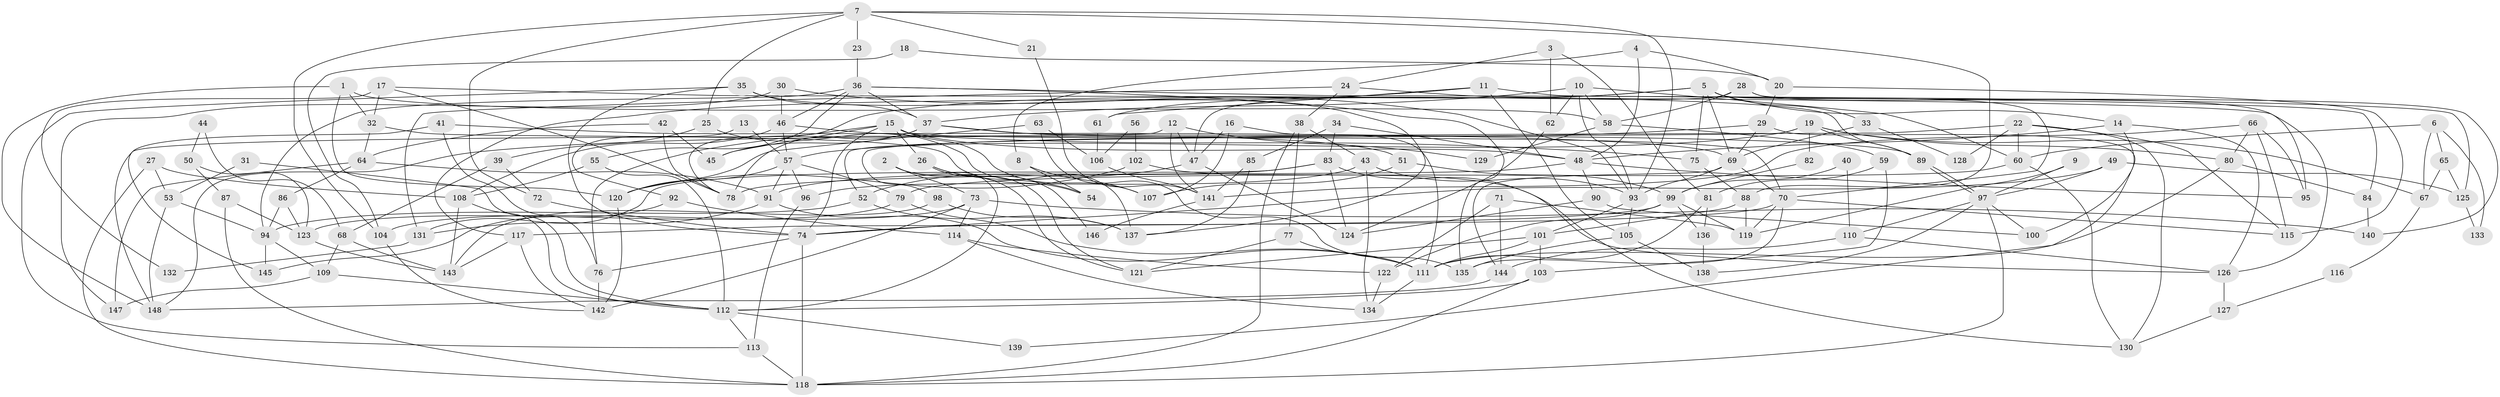 // Generated by graph-tools (version 1.1) at 2025/11/02/27/25 16:11:18]
// undirected, 148 vertices, 296 edges
graph export_dot {
graph [start="1"]
  node [color=gray90,style=filled];
  1;
  2;
  3;
  4;
  5;
  6;
  7;
  8;
  9;
  10;
  11;
  12;
  13;
  14;
  15;
  16;
  17;
  18;
  19;
  20;
  21;
  22;
  23;
  24;
  25;
  26;
  27;
  28;
  29;
  30;
  31;
  32;
  33;
  34;
  35;
  36;
  37;
  38;
  39;
  40;
  41;
  42;
  43;
  44;
  45;
  46;
  47;
  48;
  49;
  50;
  51;
  52;
  53;
  54;
  55;
  56;
  57;
  58;
  59;
  60;
  61;
  62;
  63;
  64;
  65;
  66;
  67;
  68;
  69;
  70;
  71;
  72;
  73;
  74;
  75;
  76;
  77;
  78;
  79;
  80;
  81;
  82;
  83;
  84;
  85;
  86;
  87;
  88;
  89;
  90;
  91;
  92;
  93;
  94;
  95;
  96;
  97;
  98;
  99;
  100;
  101;
  102;
  103;
  104;
  105;
  106;
  107;
  108;
  109;
  110;
  111;
  112;
  113;
  114;
  115;
  116;
  117;
  118;
  119;
  120;
  121;
  122;
  123;
  124;
  125;
  126;
  127;
  128;
  129;
  130;
  131;
  132;
  133;
  134;
  135;
  136;
  137;
  138;
  139;
  140;
  141;
  142;
  143;
  144;
  145;
  146;
  147;
  148;
  1 -- 32;
  1 -- 120;
  1 -- 58;
  1 -- 148;
  2 -- 121;
  2 -- 112;
  2 -- 73;
  3 -- 24;
  3 -- 81;
  3 -- 62;
  4 -- 48;
  4 -- 20;
  4 -- 8;
  5 -- 69;
  5 -- 75;
  5 -- 14;
  5 -- 33;
  5 -- 61;
  5 -- 70;
  5 -- 78;
  6 -- 65;
  6 -- 60;
  6 -- 67;
  6 -- 133;
  7 -- 25;
  7 -- 93;
  7 -- 21;
  7 -- 23;
  7 -- 72;
  7 -- 88;
  7 -- 104;
  8 -- 107;
  8 -- 54;
  9 -- 119;
  9 -- 97;
  10 -- 93;
  10 -- 62;
  10 -- 37;
  10 -- 58;
  10 -- 60;
  11 -- 61;
  11 -- 117;
  11 -- 84;
  11 -- 105;
  12 -- 47;
  12 -- 148;
  12 -- 129;
  12 -- 141;
  13 -- 92;
  13 -- 57;
  14 -- 48;
  14 -- 100;
  14 -- 126;
  15 -- 48;
  15 -- 76;
  15 -- 26;
  15 -- 45;
  15 -- 70;
  15 -- 74;
  15 -- 107;
  16 -- 111;
  16 -- 47;
  16 -- 107;
  17 -- 78;
  17 -- 32;
  17 -- 126;
  17 -- 132;
  18 -- 104;
  18 -- 20;
  19 -- 89;
  19 -- 57;
  19 -- 52;
  19 -- 67;
  19 -- 80;
  19 -- 82;
  20 -- 29;
  20 -- 115;
  21 -- 141;
  22 -- 60;
  22 -- 98;
  22 -- 115;
  22 -- 128;
  22 -- 130;
  23 -- 36;
  24 -- 38;
  24 -- 89;
  24 -- 131;
  25 -- 137;
  25 -- 39;
  26 -- 121;
  26 -- 54;
  26 -- 146;
  27 -- 108;
  27 -- 118;
  27 -- 53;
  28 -- 95;
  28 -- 58;
  28 -- 47;
  28 -- 140;
  29 -- 69;
  29 -- 148;
  29 -- 139;
  30 -- 147;
  30 -- 93;
  30 -- 46;
  31 -- 53;
  31 -- 112;
  32 -- 54;
  32 -- 64;
  33 -- 69;
  33 -- 128;
  34 -- 83;
  34 -- 48;
  34 -- 85;
  35 -- 37;
  35 -- 74;
  35 -- 113;
  35 -- 137;
  36 -- 46;
  36 -- 135;
  36 -- 37;
  36 -- 55;
  36 -- 94;
  36 -- 125;
  37 -- 45;
  37 -- 51;
  37 -- 78;
  37 -- 89;
  38 -- 118;
  38 -- 43;
  38 -- 77;
  39 -- 68;
  39 -- 72;
  40 -- 110;
  40 -- 99;
  41 -- 76;
  41 -- 69;
  41 -- 145;
  42 -- 45;
  42 -- 78;
  42 -- 64;
  43 -- 93;
  43 -- 134;
  43 -- 96;
  44 -- 68;
  44 -- 50;
  46 -- 108;
  46 -- 57;
  46 -- 75;
  47 -- 52;
  47 -- 124;
  48 -- 78;
  48 -- 90;
  48 -- 95;
  49 -- 74;
  49 -- 97;
  49 -- 125;
  50 -- 123;
  50 -- 87;
  51 -- 107;
  51 -- 99;
  52 -- 94;
  52 -- 137;
  53 -- 94;
  53 -- 148;
  55 -- 112;
  55 -- 108;
  56 -- 106;
  56 -- 102;
  57 -- 96;
  57 -- 79;
  57 -- 91;
  57 -- 120;
  58 -- 59;
  58 -- 129;
  59 -- 81;
  59 -- 103;
  60 -- 79;
  60 -- 130;
  61 -- 106;
  62 -- 124;
  63 -- 135;
  63 -- 120;
  63 -- 106;
  64 -- 91;
  64 -- 86;
  64 -- 147;
  65 -- 67;
  65 -- 125;
  66 -- 141;
  66 -- 115;
  66 -- 80;
  66 -- 95;
  67 -- 116;
  68 -- 109;
  68 -- 143;
  69 -- 144;
  69 -- 70;
  69 -- 93;
  70 -- 74;
  70 -- 115;
  70 -- 119;
  70 -- 135;
  71 -- 144;
  71 -- 122;
  71 -- 119;
  72 -- 74;
  73 -- 140;
  73 -- 104;
  73 -- 114;
  73 -- 142;
  74 -- 76;
  74 -- 118;
  75 -- 88;
  76 -- 142;
  77 -- 111;
  77 -- 121;
  79 -- 111;
  79 -- 123;
  80 -- 84;
  80 -- 111;
  81 -- 136;
  81 -- 111;
  82 -- 99;
  83 -- 130;
  83 -- 91;
  83 -- 124;
  83 -- 131;
  84 -- 140;
  85 -- 137;
  85 -- 141;
  86 -- 123;
  86 -- 94;
  87 -- 123;
  87 -- 118;
  88 -- 119;
  88 -- 101;
  89 -- 97;
  89 -- 97;
  90 -- 100;
  90 -- 124;
  91 -- 131;
  91 -- 111;
  92 -- 114;
  92 -- 145;
  93 -- 101;
  93 -- 105;
  94 -- 109;
  94 -- 145;
  96 -- 113;
  97 -- 118;
  97 -- 100;
  97 -- 110;
  97 -- 138;
  98 -- 137;
  98 -- 143;
  99 -- 119;
  99 -- 117;
  99 -- 122;
  99 -- 136;
  101 -- 111;
  101 -- 103;
  101 -- 121;
  102 -- 126;
  102 -- 120;
  103 -- 112;
  103 -- 118;
  104 -- 142;
  105 -- 135;
  105 -- 138;
  106 -- 141;
  108 -- 112;
  108 -- 143;
  109 -- 112;
  109 -- 147;
  110 -- 126;
  110 -- 144;
  111 -- 134;
  112 -- 113;
  112 -- 139;
  113 -- 118;
  114 -- 134;
  114 -- 122;
  116 -- 127;
  117 -- 142;
  117 -- 143;
  120 -- 142;
  122 -- 134;
  123 -- 143;
  125 -- 133;
  126 -- 127;
  127 -- 130;
  131 -- 132;
  136 -- 138;
  141 -- 146;
  144 -- 148;
}
